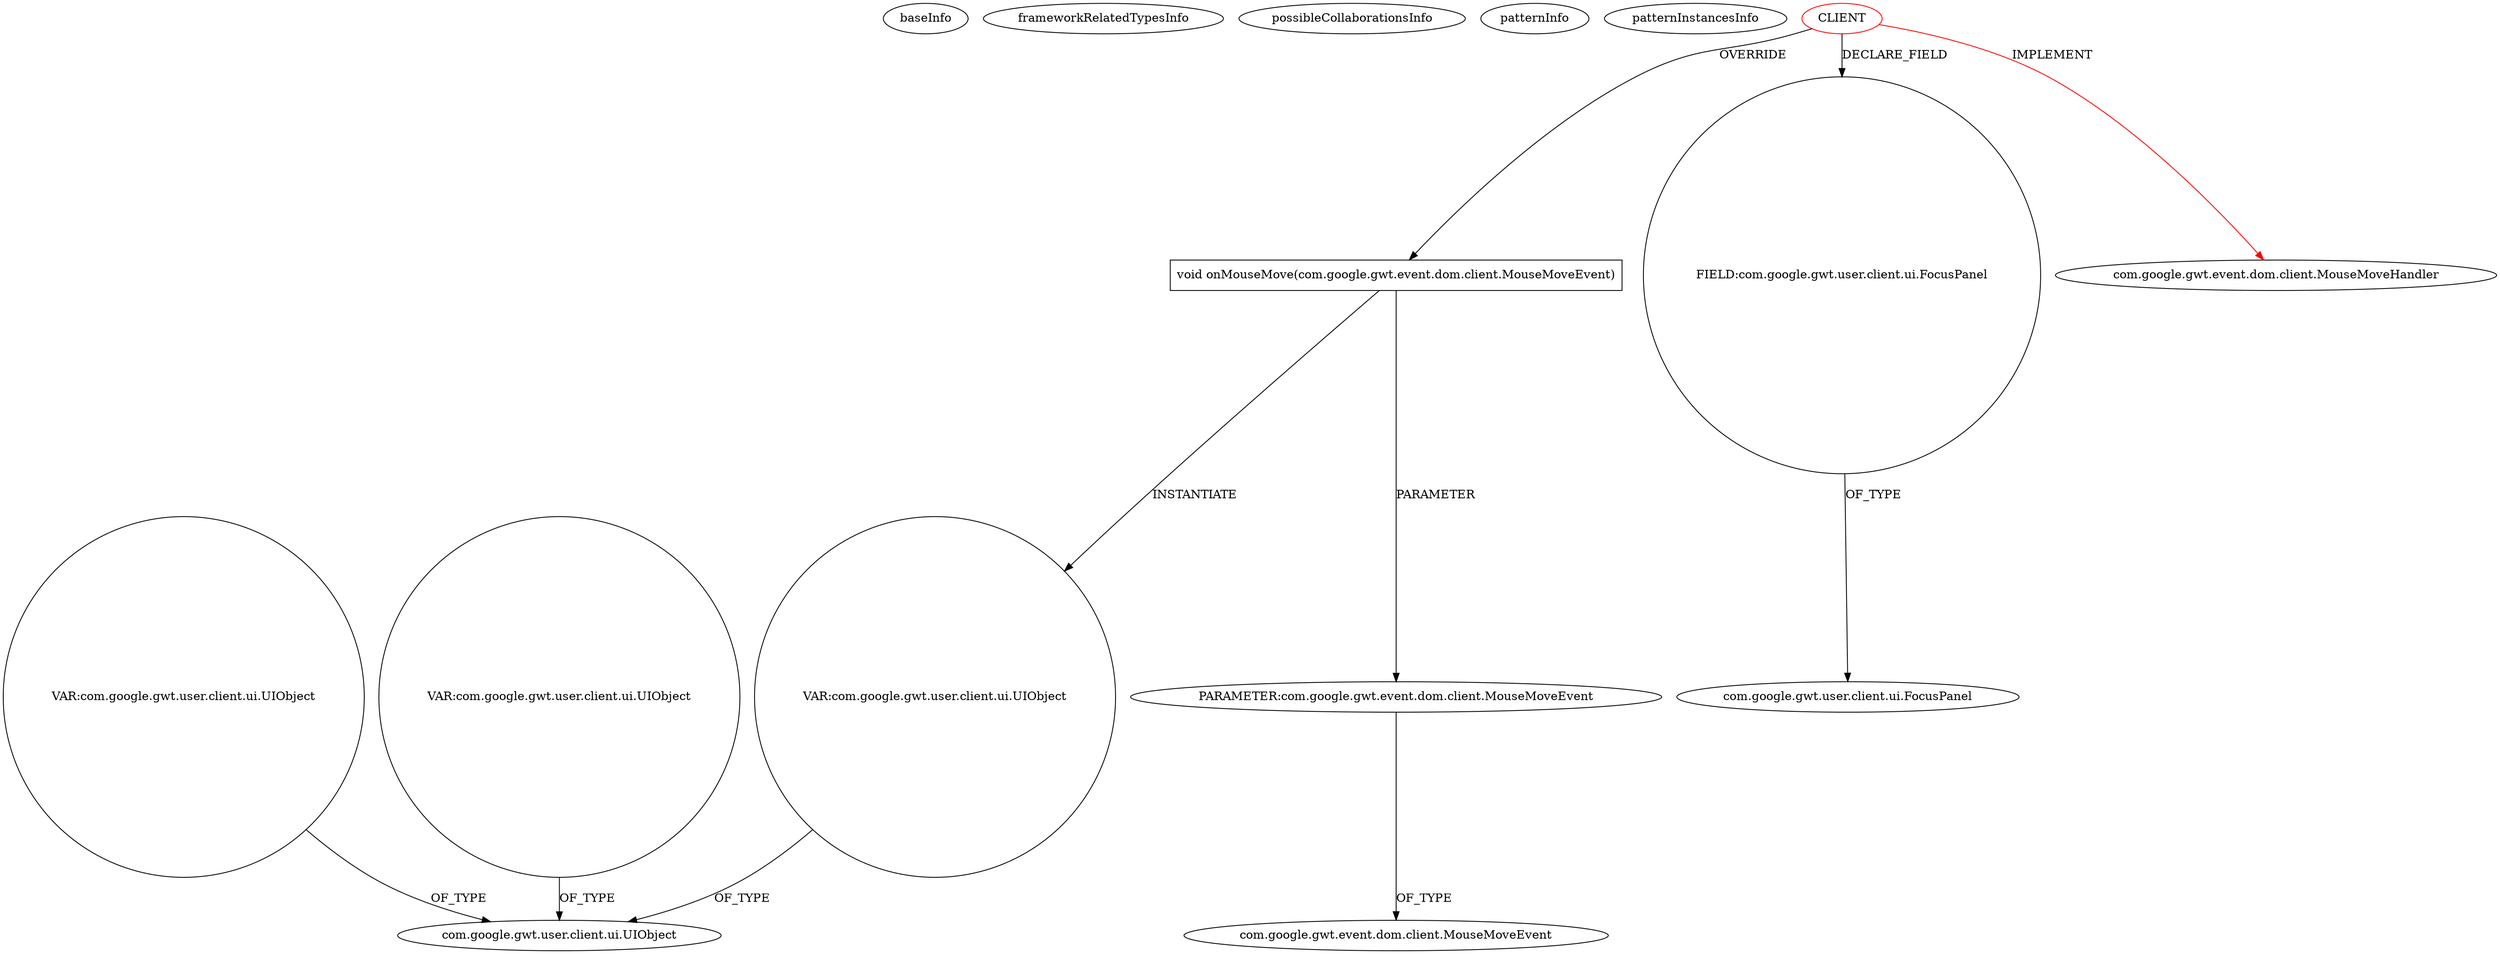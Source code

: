 digraph {
baseInfo[graphId=798,category="pattern",isAnonymous=false,possibleRelation=false]
frameworkRelatedTypesInfo[0="com.google.gwt.event.dom.client.MouseMoveHandler"]
possibleCollaborationsInfo[]
patternInfo[frequency=2.0,patternRootClient=0]
patternInstancesInfo[0="vlapan-PhotoBank~/vlapan-PhotoBank/PhotoBank-master/src/com/vlapan/gwt/photobank/client/ui/PhotoBrowser.java~PhotoBrowser~4600",1="mansiT-UiBinder~/mansiT-UiBinder/UiBinder-master/uibinder/src/com/allen_sauer/gwt/dnd/client/MouseDragHandler.java~MouseDragHandler~3680"]
28[label="void onMouseMove(com.google.gwt.event.dom.client.MouseMoveEvent)",vertexType="OVERRIDING_METHOD_DECLARATION",isFrameworkType=false,shape=box]
0[label="CLIENT",vertexType="ROOT_CLIENT_CLASS_DECLARATION",isFrameworkType=false,color=red]
36[label="VAR:com.google.gwt.user.client.ui.UIObject",vertexType="VARIABLE_EXPRESION",isFrameworkType=false,shape=circle]
29[label="PARAMETER:com.google.gwt.event.dom.client.MouseMoveEvent",vertexType="PARAMETER_DECLARATION",isFrameworkType=false]
30[label="com.google.gwt.event.dom.client.MouseMoveEvent",vertexType="FRAMEWORK_CLASS_TYPE",isFrameworkType=false]
10[label="FIELD:com.google.gwt.user.client.ui.FocusPanel",vertexType="FIELD_DECLARATION",isFrameworkType=false,shape=circle]
11[label="com.google.gwt.user.client.ui.FocusPanel",vertexType="FRAMEWORK_CLASS_TYPE",isFrameworkType=false]
38[label="com.google.gwt.user.client.ui.UIObject",vertexType="FRAMEWORK_CLASS_TYPE",isFrameworkType=false]
106[label="VAR:com.google.gwt.user.client.ui.UIObject",vertexType="VARIABLE_EXPRESION",isFrameworkType=false,shape=circle]
115[label="VAR:com.google.gwt.user.client.ui.UIObject",vertexType="VARIABLE_EXPRESION",isFrameworkType=false,shape=circle]
2[label="com.google.gwt.event.dom.client.MouseMoveHandler",vertexType="FRAMEWORK_INTERFACE_TYPE",isFrameworkType=false]
29->30[label="OF_TYPE"]
28->29[label="PARAMETER"]
10->11[label="OF_TYPE"]
28->36[label="INSTANTIATE"]
0->28[label="OVERRIDE"]
106->38[label="OF_TYPE"]
0->2[label="IMPLEMENT",color=red]
36->38[label="OF_TYPE"]
0->10[label="DECLARE_FIELD"]
115->38[label="OF_TYPE"]
}

